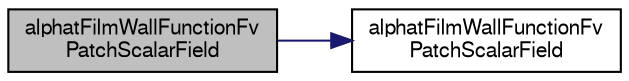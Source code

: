 digraph "alphatFilmWallFunctionFvPatchScalarField"
{
  bgcolor="transparent";
  edge [fontname="FreeSans",fontsize="10",labelfontname="FreeSans",labelfontsize="10"];
  node [fontname="FreeSans",fontsize="10",shape=record];
  rankdir="LR";
  Node4 [label="alphatFilmWallFunctionFv\lPatchScalarField",height=0.2,width=0.4,color="black", fillcolor="grey75", style="filled", fontcolor="black"];
  Node4 -> Node5 [color="midnightblue",fontsize="10",style="solid",fontname="FreeSans"];
  Node5 [label="alphatFilmWallFunctionFv\lPatchScalarField",height=0.2,width=0.4,color="black",URL="$a29034.html#a5145df133ebd543bae66dc283b6bd625",tooltip="Construct from patch and internal field. "];
}
